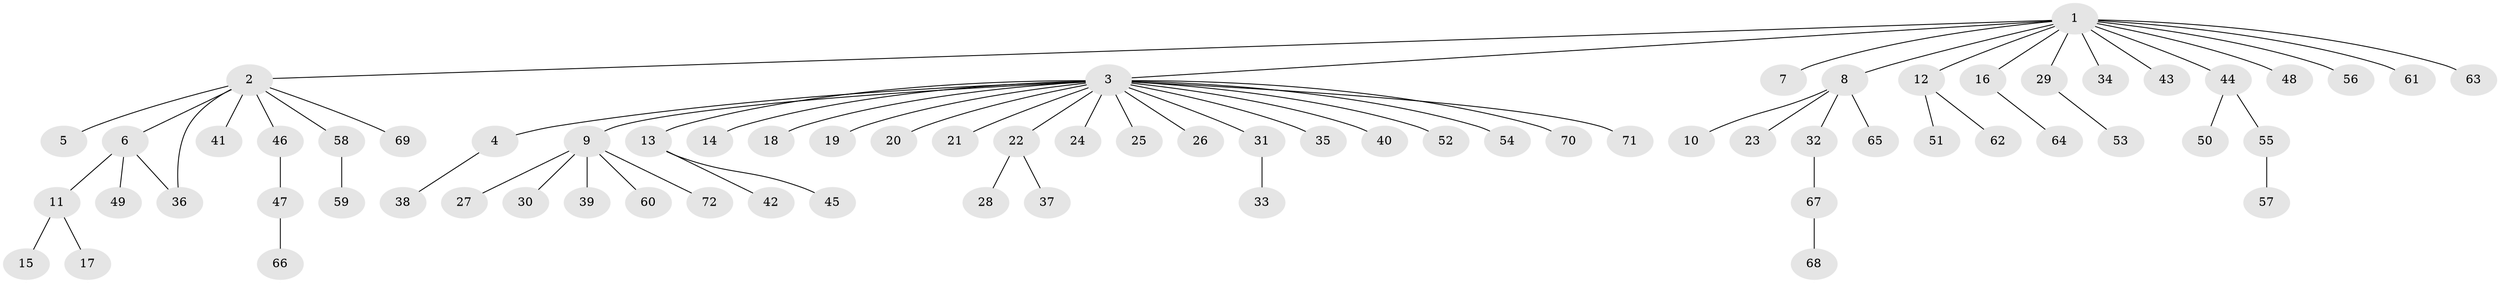 // Generated by graph-tools (version 1.1) at 2025/49/03/09/25 03:49:48]
// undirected, 72 vertices, 72 edges
graph export_dot {
graph [start="1"]
  node [color=gray90,style=filled];
  1;
  2;
  3;
  4;
  5;
  6;
  7;
  8;
  9;
  10;
  11;
  12;
  13;
  14;
  15;
  16;
  17;
  18;
  19;
  20;
  21;
  22;
  23;
  24;
  25;
  26;
  27;
  28;
  29;
  30;
  31;
  32;
  33;
  34;
  35;
  36;
  37;
  38;
  39;
  40;
  41;
  42;
  43;
  44;
  45;
  46;
  47;
  48;
  49;
  50;
  51;
  52;
  53;
  54;
  55;
  56;
  57;
  58;
  59;
  60;
  61;
  62;
  63;
  64;
  65;
  66;
  67;
  68;
  69;
  70;
  71;
  72;
  1 -- 2;
  1 -- 3;
  1 -- 7;
  1 -- 8;
  1 -- 12;
  1 -- 16;
  1 -- 29;
  1 -- 34;
  1 -- 43;
  1 -- 44;
  1 -- 48;
  1 -- 56;
  1 -- 61;
  1 -- 63;
  2 -- 5;
  2 -- 6;
  2 -- 36;
  2 -- 41;
  2 -- 46;
  2 -- 58;
  2 -- 69;
  3 -- 4;
  3 -- 9;
  3 -- 13;
  3 -- 14;
  3 -- 18;
  3 -- 19;
  3 -- 20;
  3 -- 21;
  3 -- 22;
  3 -- 24;
  3 -- 25;
  3 -- 26;
  3 -- 31;
  3 -- 35;
  3 -- 40;
  3 -- 52;
  3 -- 54;
  3 -- 70;
  3 -- 71;
  4 -- 38;
  6 -- 11;
  6 -- 36;
  6 -- 49;
  8 -- 10;
  8 -- 23;
  8 -- 32;
  8 -- 65;
  9 -- 27;
  9 -- 30;
  9 -- 39;
  9 -- 60;
  9 -- 72;
  11 -- 15;
  11 -- 17;
  12 -- 51;
  12 -- 62;
  13 -- 42;
  13 -- 45;
  16 -- 64;
  22 -- 28;
  22 -- 37;
  29 -- 53;
  31 -- 33;
  32 -- 67;
  44 -- 50;
  44 -- 55;
  46 -- 47;
  47 -- 66;
  55 -- 57;
  58 -- 59;
  67 -- 68;
}
